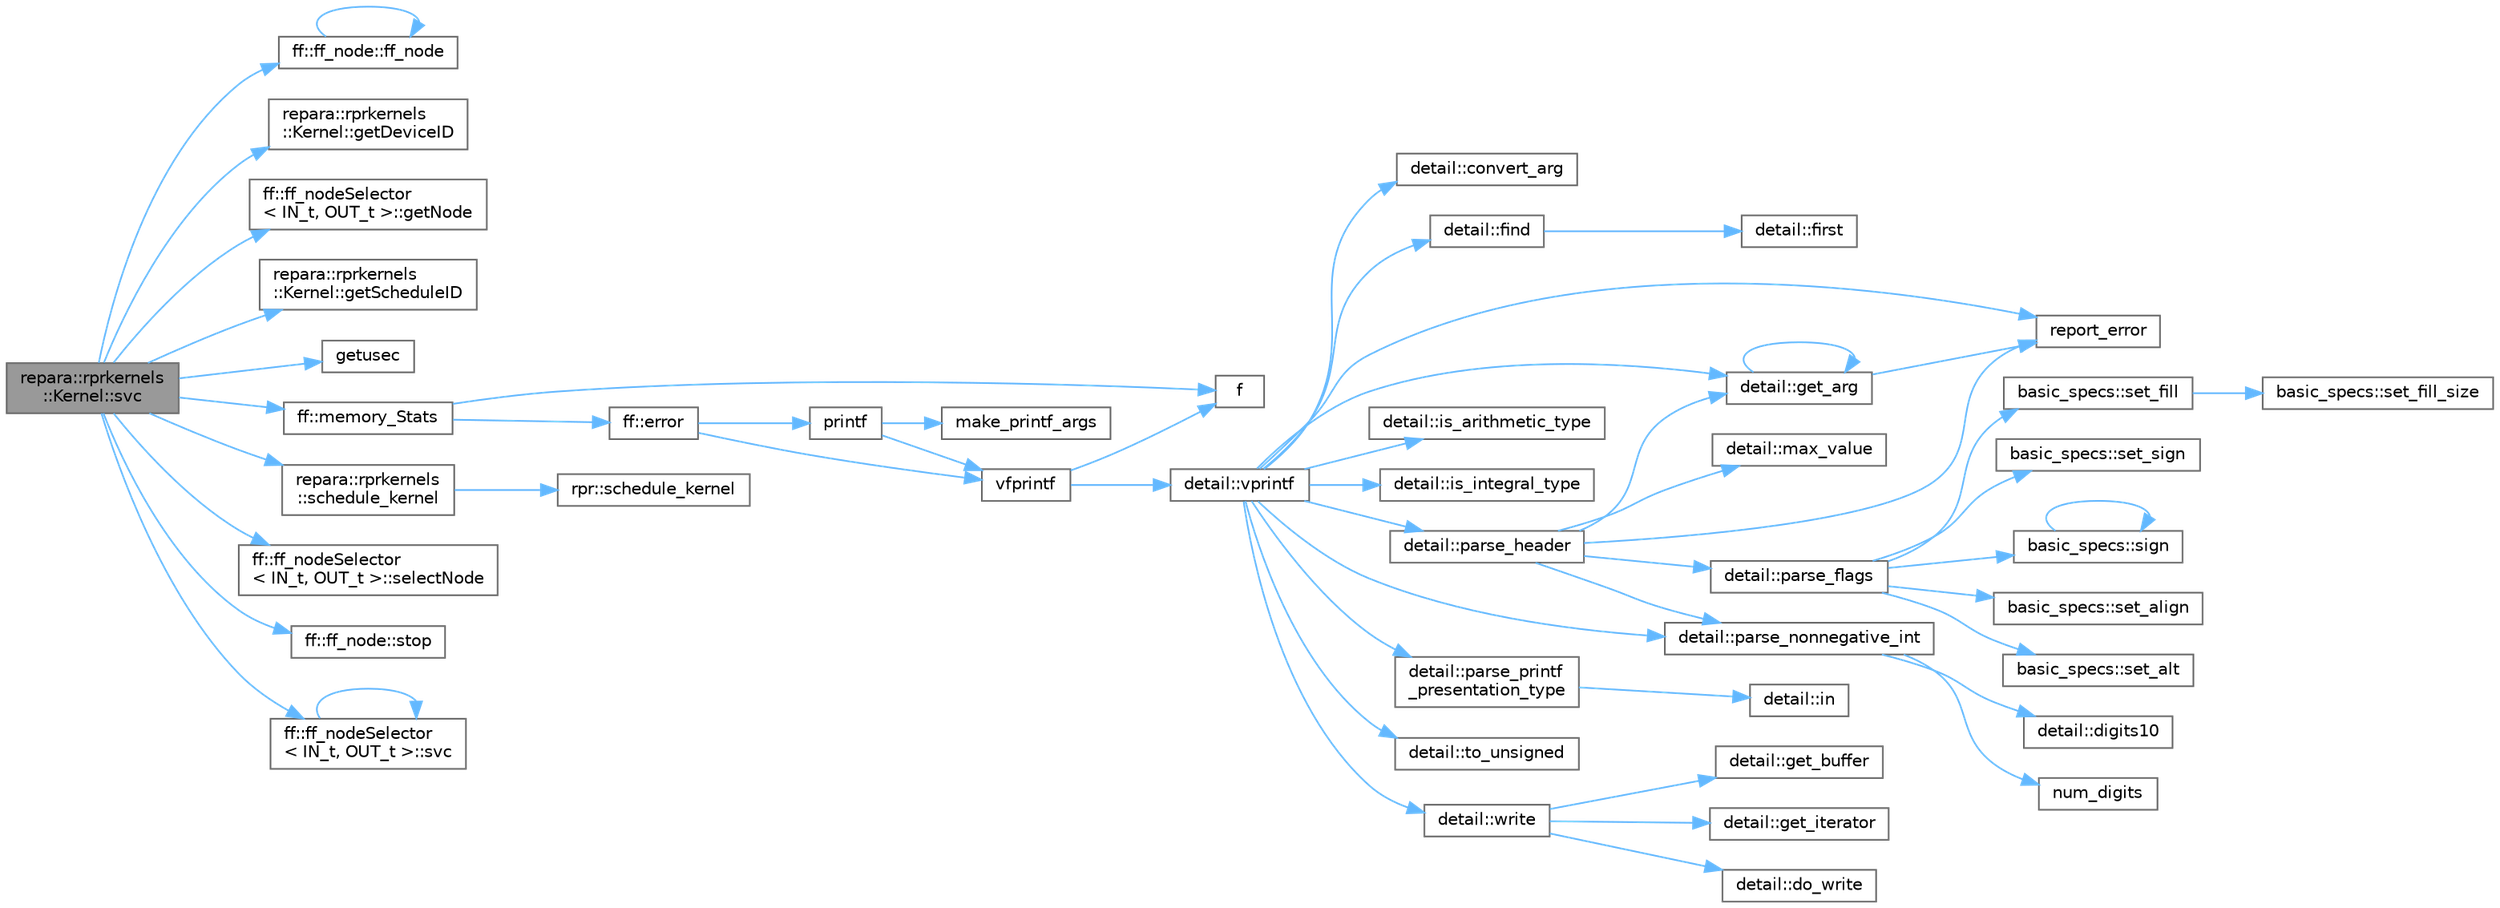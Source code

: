 digraph "repara::rprkernels::Kernel::svc"
{
 // LATEX_PDF_SIZE
  bgcolor="transparent";
  edge [fontname=Helvetica,fontsize=10,labelfontname=Helvetica,labelfontsize=10];
  node [fontname=Helvetica,fontsize=10,shape=box,height=0.2,width=0.4];
  rankdir="LR";
  Node1 [id="Node000001",label="repara::rprkernels\l::Kernel::svc",height=0.2,width=0.4,color="gray40", fillcolor="grey60", style="filled", fontcolor="black",tooltip=" "];
  Node1 -> Node2 [id="edge54_Node000001_Node000002",color="steelblue1",style="solid",tooltip=" "];
  Node2 [id="Node000002",label="ff::ff_node::ff_node",height=0.2,width=0.4,color="grey40", fillcolor="white", style="filled",URL="$classff_1_1ff__node.html#a53ab8b2244539766bdea3eb65cb04f9b",tooltip=" "];
  Node2 -> Node2 [id="edge55_Node000002_Node000002",color="steelblue1",style="solid",tooltip=" "];
  Node1 -> Node3 [id="edge56_Node000001_Node000003",color="steelblue1",style="solid",tooltip=" "];
  Node3 [id="Node000003",label="repara::rprkernels\l::Kernel::getDeviceID",height=0.2,width=0.4,color="grey40", fillcolor="white", style="filled",URL="$classrepara_1_1rprkernels_1_1_kernel.html#a2475841f4fe5514843d8d028c508b741",tooltip=" "];
  Node1 -> Node4 [id="edge57_Node000001_Node000004",color="steelblue1",style="solid",tooltip=" "];
  Node4 [id="Node000004",label="ff::ff_nodeSelector\l\< IN_t, OUT_t \>::getNode",height=0.2,width=0.4,color="grey40", fillcolor="white", style="filled",URL="$classff_1_1ff__node_selector.html#a3a69208ac29ee36869d22277a527df5b",tooltip=" "];
  Node1 -> Node5 [id="edge58_Node000001_Node000005",color="steelblue1",style="solid",tooltip=" "];
  Node5 [id="Node000005",label="repara::rprkernels\l::Kernel::getScheduleID",height=0.2,width=0.4,color="grey40", fillcolor="white", style="filled",URL="$classrepara_1_1rprkernels_1_1_kernel.html#abc7669600afbc7c155f1a5f4141bb7d9",tooltip=" "];
  Node1 -> Node6 [id="edge59_Node000001_Node000006",color="steelblue1",style="solid",tooltip=" "];
  Node6 [id="Node000006",label="getusec",height=0.2,width=0.4,color="grey40", fillcolor="white", style="filled",URL="$dff__run_8cpp.html#a459206f2c60b3d98559956c72e3d9141",tooltip=" "];
  Node1 -> Node7 [id="edge60_Node000001_Node000007",color="steelblue1",style="solid",tooltip=" "];
  Node7 [id="Node000007",label="ff::memory_Stats",height=0.2,width=0.4,color="grey40", fillcolor="white", style="filled",URL="$namespaceff.html#abb83c20cbe014b93fc6e6aa3d4f96857",tooltip=" "];
  Node7 -> Node8 [id="edge61_Node000007_Node000008",color="steelblue1",style="solid",tooltip=" "];
  Node8 [id="Node000008",label="ff::error",height=0.2,width=0.4,color="grey40", fillcolor="white", style="filled",URL="$namespaceff.html#a27d926d29b55e019eba5b70672301d82",tooltip=" "];
  Node8 -> Node9 [id="edge62_Node000008_Node000009",color="steelblue1",style="solid",tooltip=" "];
  Node9 [id="Node000009",label="printf",height=0.2,width=0.4,color="grey40", fillcolor="white", style="filled",URL="$printf_8h.html#aee3ed3a831f25f07e7be3919fff2203a",tooltip=" "];
  Node9 -> Node10 [id="edge63_Node000009_Node000010",color="steelblue1",style="solid",tooltip=" "];
  Node10 [id="Node000010",label="make_printf_args",height=0.2,width=0.4,color="grey40", fillcolor="white", style="filled",URL="$printf_8h.html#a27dcc0efcda04388971dbea3c875f122",tooltip=" "];
  Node9 -> Node11 [id="edge64_Node000009_Node000011",color="steelblue1",style="solid",tooltip=" "];
  Node11 [id="Node000011",label="vfprintf",height=0.2,width=0.4,color="grey40", fillcolor="white", style="filled",URL="$printf_8h.html#abb30aad964fc771fb52cf3ad88649df2",tooltip=" "];
  Node11 -> Node12 [id="edge65_Node000011_Node000012",color="steelblue1",style="solid",tooltip=" "];
  Node12 [id="Node000012",label="f",height=0.2,width=0.4,color="grey40", fillcolor="white", style="filled",URL="$cxx11__tensor__map_8cpp.html#a7f507fea02198f6cb81c86640c7b1a4e",tooltip=" "];
  Node11 -> Node13 [id="edge66_Node000011_Node000013",color="steelblue1",style="solid",tooltip=" "];
  Node13 [id="Node000013",label="detail::vprintf",height=0.2,width=0.4,color="grey40", fillcolor="white", style="filled",URL="$namespacedetail.html#a1c8c2218e4c822aa8f743fb9c573717f",tooltip=" "];
  Node13 -> Node14 [id="edge67_Node000013_Node000014",color="steelblue1",style="solid",tooltip=" "];
  Node14 [id="Node000014",label="detail::convert_arg",height=0.2,width=0.4,color="grey40", fillcolor="white", style="filled",URL="$namespacedetail.html#a03c11572c9a664266d6925f327dec7f3",tooltip=" "];
  Node13 -> Node15 [id="edge68_Node000013_Node000015",color="steelblue1",style="solid",tooltip=" "];
  Node15 [id="Node000015",label="detail::find",height=0.2,width=0.4,color="grey40", fillcolor="white", style="filled",URL="$namespacedetail.html#a6b71952fab3dc32f3edb2c3e9811d8d9",tooltip=" "];
  Node15 -> Node16 [id="edge69_Node000015_Node000016",color="steelblue1",style="solid",tooltip=" "];
  Node16 [id="Node000016",label="detail::first",height=0.2,width=0.4,color="grey40", fillcolor="white", style="filled",URL="$namespacedetail.html#a02319a3deb124802b88b61f85987df5e",tooltip=" "];
  Node13 -> Node17 [id="edge70_Node000013_Node000017",color="steelblue1",style="solid",tooltip=" "];
  Node17 [id="Node000017",label="detail::get_arg",height=0.2,width=0.4,color="grey40", fillcolor="white", style="filled",URL="$namespacedetail.html#a342ef250e45bd09b2ef666b6fae1c355",tooltip=" "];
  Node17 -> Node17 [id="edge71_Node000017_Node000017",color="steelblue1",style="solid",tooltip=" "];
  Node17 -> Node18 [id="edge72_Node000017_Node000018",color="steelblue1",style="solid",tooltip=" "];
  Node18 [id="Node000018",label="report_error",height=0.2,width=0.4,color="grey40", fillcolor="white", style="filled",URL="$format-inl_8h.html#a5555893692b00b61b3886349332fd01f",tooltip=" "];
  Node13 -> Node19 [id="edge73_Node000013_Node000019",color="steelblue1",style="solid",tooltip=" "];
  Node19 [id="Node000019",label="detail::is_arithmetic_type",height=0.2,width=0.4,color="grey40", fillcolor="white", style="filled",URL="$namespacedetail.html#a802c50a56a3495fdab6020b375ba1389",tooltip=" "];
  Node13 -> Node20 [id="edge74_Node000013_Node000020",color="steelblue1",style="solid",tooltip=" "];
  Node20 [id="Node000020",label="detail::is_integral_type",height=0.2,width=0.4,color="grey40", fillcolor="white", style="filled",URL="$namespacedetail.html#a2a60f8d1bee41b803f43fc42b707b5d1",tooltip=" "];
  Node13 -> Node21 [id="edge75_Node000013_Node000021",color="steelblue1",style="solid",tooltip=" "];
  Node21 [id="Node000021",label="detail::parse_header",height=0.2,width=0.4,color="grey40", fillcolor="white", style="filled",URL="$namespacedetail.html#afc9d93e58b8edb8077f8bc8eee7f4035",tooltip=" "];
  Node21 -> Node17 [id="edge76_Node000021_Node000017",color="steelblue1",style="solid",tooltip=" "];
  Node21 -> Node22 [id="edge77_Node000021_Node000022",color="steelblue1",style="solid",tooltip=" "];
  Node22 [id="Node000022",label="detail::max_value",height=0.2,width=0.4,color="grey40", fillcolor="white", style="filled",URL="$namespacedetail.html#a45c2130c44ebe54179eafcee3cda2bfb",tooltip=" "];
  Node21 -> Node23 [id="edge78_Node000021_Node000023",color="steelblue1",style="solid",tooltip=" "];
  Node23 [id="Node000023",label="detail::parse_flags",height=0.2,width=0.4,color="grey40", fillcolor="white", style="filled",URL="$namespacedetail.html#a4213daed116a37e1767881da51238261",tooltip=" "];
  Node23 -> Node24 [id="edge79_Node000023_Node000024",color="steelblue1",style="solid",tooltip=" "];
  Node24 [id="Node000024",label="basic_specs::set_align",height=0.2,width=0.4,color="grey40", fillcolor="white", style="filled",URL="$classbasic__specs.html#ad73b6f854341aaabc744bf54e6ea6af6",tooltip=" "];
  Node23 -> Node25 [id="edge80_Node000023_Node000025",color="steelblue1",style="solid",tooltip=" "];
  Node25 [id="Node000025",label="basic_specs::set_alt",height=0.2,width=0.4,color="grey40", fillcolor="white", style="filled",URL="$classbasic__specs.html#a5f10314706a8a3d579f882f30d283b61",tooltip=" "];
  Node23 -> Node26 [id="edge81_Node000023_Node000026",color="steelblue1",style="solid",tooltip=" "];
  Node26 [id="Node000026",label="basic_specs::set_fill",height=0.2,width=0.4,color="grey40", fillcolor="white", style="filled",URL="$classbasic__specs.html#a1600987fb39fed5dfdac21b218061a9e",tooltip=" "];
  Node26 -> Node27 [id="edge82_Node000026_Node000027",color="steelblue1",style="solid",tooltip=" "];
  Node27 [id="Node000027",label="basic_specs::set_fill_size",height=0.2,width=0.4,color="grey40", fillcolor="white", style="filled",URL="$classbasic__specs.html#a4b36db5ad1e38169bd6653635d5e69cd",tooltip=" "];
  Node23 -> Node28 [id="edge83_Node000023_Node000028",color="steelblue1",style="solid",tooltip=" "];
  Node28 [id="Node000028",label="basic_specs::set_sign",height=0.2,width=0.4,color="grey40", fillcolor="white", style="filled",URL="$classbasic__specs.html#a7020ec66ba6918727e4102567c5c731a",tooltip=" "];
  Node23 -> Node29 [id="edge84_Node000023_Node000029",color="steelblue1",style="solid",tooltip=" "];
  Node29 [id="Node000029",label="basic_specs::sign",height=0.2,width=0.4,color="grey40", fillcolor="white", style="filled",URL="$classbasic__specs.html#a380e6ff33a8ae05e3ef479bf95696ad2",tooltip=" "];
  Node29 -> Node29 [id="edge85_Node000029_Node000029",color="steelblue1",style="solid",tooltip=" "];
  Node21 -> Node30 [id="edge86_Node000021_Node000030",color="steelblue1",style="solid",tooltip=" "];
  Node30 [id="Node000030",label="detail::parse_nonnegative_int",height=0.2,width=0.4,color="grey40", fillcolor="white", style="filled",URL="$namespacedetail.html#a338caba782225e115a9902d4d0835f5f",tooltip=" "];
  Node30 -> Node31 [id="edge87_Node000030_Node000031",color="steelblue1",style="solid",tooltip=" "];
  Node31 [id="Node000031",label="detail::digits10",height=0.2,width=0.4,color="grey40", fillcolor="white", style="filled",URL="$namespacedetail.html#a3a043db05db2d07deb2d98ba2d04b4eb",tooltip=" "];
  Node30 -> Node32 [id="edge88_Node000030_Node000032",color="steelblue1",style="solid",tooltip=" "];
  Node32 [id="Node000032",label="num_digits",height=0.2,width=0.4,color="grey40", fillcolor="white", style="filled",URL="$_sequence_8c.html#aa16e8c03d098498ad9c8839cf2c48044",tooltip=" "];
  Node21 -> Node18 [id="edge89_Node000021_Node000018",color="steelblue1",style="solid",tooltip=" "];
  Node13 -> Node30 [id="edge90_Node000013_Node000030",color="steelblue1",style="solid",tooltip=" "];
  Node13 -> Node33 [id="edge91_Node000013_Node000033",color="steelblue1",style="solid",tooltip=" "];
  Node33 [id="Node000033",label="detail::parse_printf\l_presentation_type",height=0.2,width=0.4,color="grey40", fillcolor="white", style="filled",URL="$namespacedetail.html#aa2cb095169b23e3a66260ad7078f44cc",tooltip=" "];
  Node33 -> Node34 [id="edge92_Node000033_Node000034",color="steelblue1",style="solid",tooltip=" "];
  Node34 [id="Node000034",label="detail::in",height=0.2,width=0.4,color="grey40", fillcolor="white", style="filled",URL="$namespacedetail.html#a52a5e2ed06c229dcf95ea5c46d48d05e",tooltip=" "];
  Node13 -> Node18 [id="edge93_Node000013_Node000018",color="steelblue1",style="solid",tooltip=" "];
  Node13 -> Node35 [id="edge94_Node000013_Node000035",color="steelblue1",style="solid",tooltip=" "];
  Node35 [id="Node000035",label="detail::to_unsigned",height=0.2,width=0.4,color="grey40", fillcolor="white", style="filled",URL="$namespacedetail.html#a4855e668246c731a97484efc329f2aac",tooltip=" "];
  Node13 -> Node36 [id="edge95_Node000013_Node000036",color="steelblue1",style="solid",tooltip=" "];
  Node36 [id="Node000036",label="detail::write",height=0.2,width=0.4,color="grey40", fillcolor="white", style="filled",URL="$namespacedetail.html#a29dacf26eedc9e3575fb57329a5ca0a3",tooltip=" "];
  Node36 -> Node37 [id="edge96_Node000036_Node000037",color="steelblue1",style="solid",tooltip=" "];
  Node37 [id="Node000037",label="detail::do_write",height=0.2,width=0.4,color="grey40", fillcolor="white", style="filled",URL="$namespacedetail.html#a5007cc441bd246a9096070c10d1ea683",tooltip=" "];
  Node36 -> Node38 [id="edge97_Node000036_Node000038",color="steelblue1",style="solid",tooltip=" "];
  Node38 [id="Node000038",label="detail::get_buffer",height=0.2,width=0.4,color="grey40", fillcolor="white", style="filled",URL="$namespacedetail.html#ad803bb19df422bc4c4f92d75c7564437",tooltip=" "];
  Node36 -> Node39 [id="edge98_Node000036_Node000039",color="steelblue1",style="solid",tooltip=" "];
  Node39 [id="Node000039",label="detail::get_iterator",height=0.2,width=0.4,color="grey40", fillcolor="white", style="filled",URL="$namespacedetail.html#a05e3e231207d3f28f83261c2e7ad2fe5",tooltip=" "];
  Node8 -> Node11 [id="edge99_Node000008_Node000011",color="steelblue1",style="solid",tooltip=" "];
  Node7 -> Node12 [id="edge100_Node000007_Node000012",color="steelblue1",style="solid",tooltip=" "];
  Node1 -> Node40 [id="edge101_Node000001_Node000040",color="steelblue1",style="solid",tooltip=" "];
  Node40 [id="Node000040",label="repara::rprkernels\l::schedule_kernel",height=0.2,width=0.4,color="grey40", fillcolor="white", style="filled",URL="$namespacerepara_1_1rprkernels.html#a75b5f44e52f1e192eedc10ab9687e156",tooltip=" "];
  Node40 -> Node41 [id="edge102_Node000040_Node000041",color="steelblue1",style="solid",tooltip=" "];
  Node41 [id="Node000041",label="rpr::schedule_kernel",height=0.2,width=0.4,color="grey40", fillcolor="white", style="filled",URL="$namespacerpr.html#a691c128425e7d203153a3238d5b138c3",tooltip=" "];
  Node1 -> Node42 [id="edge103_Node000001_Node000042",color="steelblue1",style="solid",tooltip=" "];
  Node42 [id="Node000042",label="ff::ff_nodeSelector\l\< IN_t, OUT_t \>::selectNode",height=0.2,width=0.4,color="grey40", fillcolor="white", style="filled",URL="$classff_1_1ff__node_selector.html#a2d95b8ac83ace04549e6b21e0a08202a",tooltip=" "];
  Node1 -> Node43 [id="edge104_Node000001_Node000043",color="steelblue1",style="solid",tooltip=" "];
  Node43 [id="Node000043",label="ff::ff_node::stop",height=0.2,width=0.4,color="grey40", fillcolor="white", style="filled",URL="$classff_1_1ff__node.html#a94d7a6d3bc2af21a2c6e0da1a7d911ea",tooltip=" "];
  Node1 -> Node44 [id="edge105_Node000001_Node000044",color="steelblue1",style="solid",tooltip=" "];
  Node44 [id="Node000044",label="ff::ff_nodeSelector\l\< IN_t, OUT_t \>::svc",height=0.2,width=0.4,color="grey40", fillcolor="white", style="filled",URL="$classff_1_1ff__node_selector.html#adbcdb18cbbd26ca22dfb3672d616b7bc",tooltip=" "];
  Node44 -> Node44 [id="edge106_Node000044_Node000044",color="steelblue1",style="solid",tooltip=" "];
}
